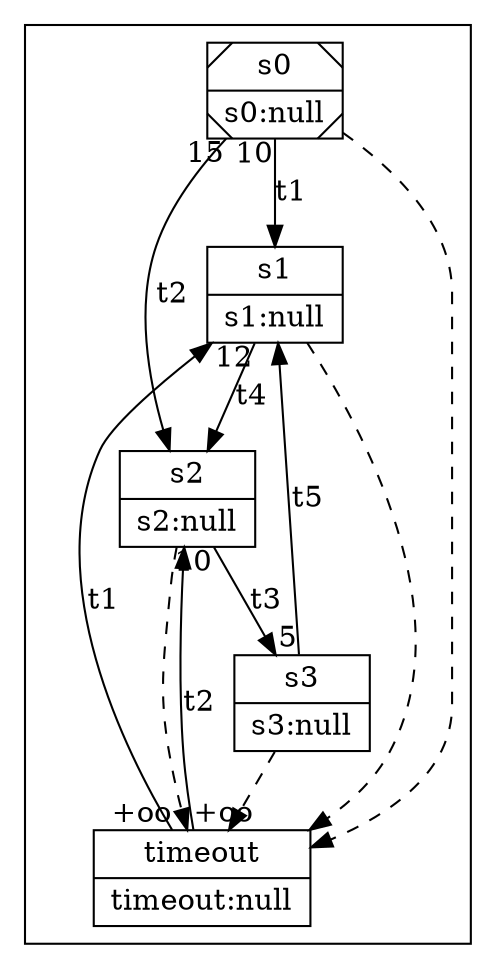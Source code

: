 digraph test {
edge [splines=ortho];
subgraph cluster_0 {
node_00 [shape="record", label="{s0|{s0:null}}", style="filled,diagonals", fillcolor="white"];
node_00 -> node_03 [label="t1", taillabel="10"];
node_00 -> node_02 [label="t2", taillabel="15"];
node_00 -> node_01 [style=dashed];
node_01 [shape="record", label="{timeout|{timeout:null}}", style="filled", fillcolor="white"];
node_01 -> node_03 [label="t1", taillabel="+oo"];
node_01 -> node_02 [label="t2", taillabel="+oo"];
node_02 [shape="record", label="{s2|{s2:null}}", style="filled", fillcolor="white"];
node_02 -> node_04 [label="t3", taillabel="10"];
node_02 -> node_01 [style=dashed];
node_03 [shape="record", label="{s1|{s1:null}}", style="filled", fillcolor="white"];
node_03 -> node_02 [label="t4", taillabel="12"];
node_03 -> node_01 [style=dashed];
node_04 [shape="record", label="{s3|{s3:null}}", style="filled", fillcolor="white"];
node_04 -> node_03 [label="t5", taillabel="5"];
node_04 -> node_01 [style=dashed];
}
}
